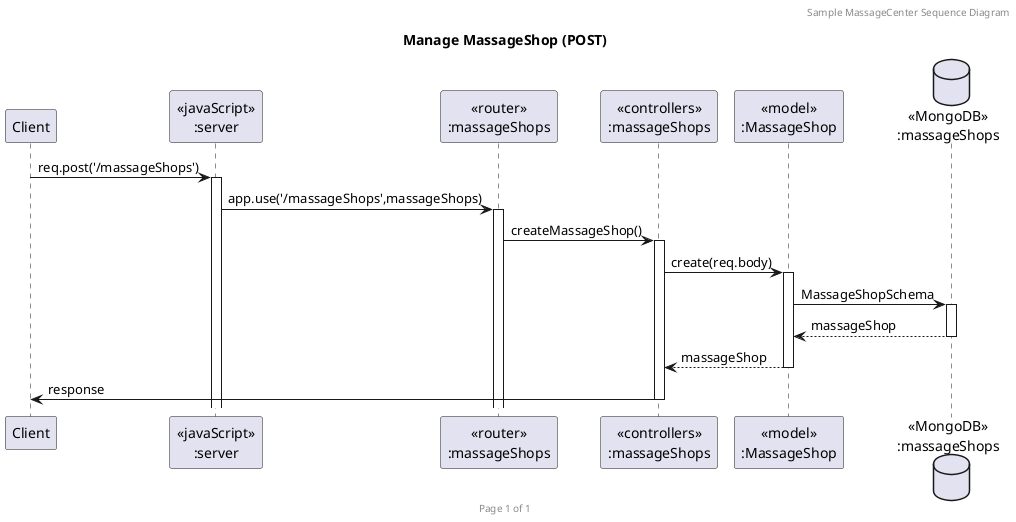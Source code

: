 @startuml Manage MassageShop (POST)

header Sample MassageCenter Sequence Diagram
footer Page %page% of %lastpage%
title "Manage MassageShop (POST)"

participant "Client" as client
participant "<<javaScript>>\n:server" as server
participant "<<router>>\n:massageShops" as routerMassageShops
participant "<<controllers>>\n:massageShops" as controllersMassageShops
participant "<<model>>\n:MassageShop" as modelMassageShop
database "<<MongoDB>>\n:massageShops" as MassageShopsDatabase

client->server ++:req.post('/massageShops')
server->routerMassageShops ++:app.use('/massageShops',massageShops)
routerMassageShops -> controllersMassageShops ++:createMassageShop()
controllersMassageShops->modelMassageShop ++:create(req.body)
modelMassageShop ->MassageShopsDatabase ++: MassageShopSchema
MassageShopsDatabase --> modelMassageShop --: massageShop
controllersMassageShops <-- modelMassageShop --:massageShop
controllersMassageShops->client --:response

@enduml
